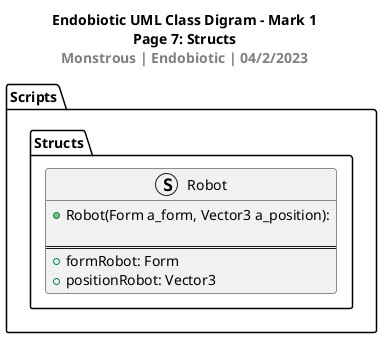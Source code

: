 @startuml Class Diagram Mark 1 - Page 7: Structs
title Endobiotic UML Class Digram - Mark 1\nPage 7: Structs\n<color:Gray>Monstrous | Endobiotic | 04/2/2023</color>

package Scripts <<Folder>>
{
    package Structs <<Folder>>
    {
        struct Robot 
        {
            +Robot(Form a_form, Vector3 a_position):

            ===
            +formRobot: Form
            +positionRobot: Vector3
        }
    }
}

@endum